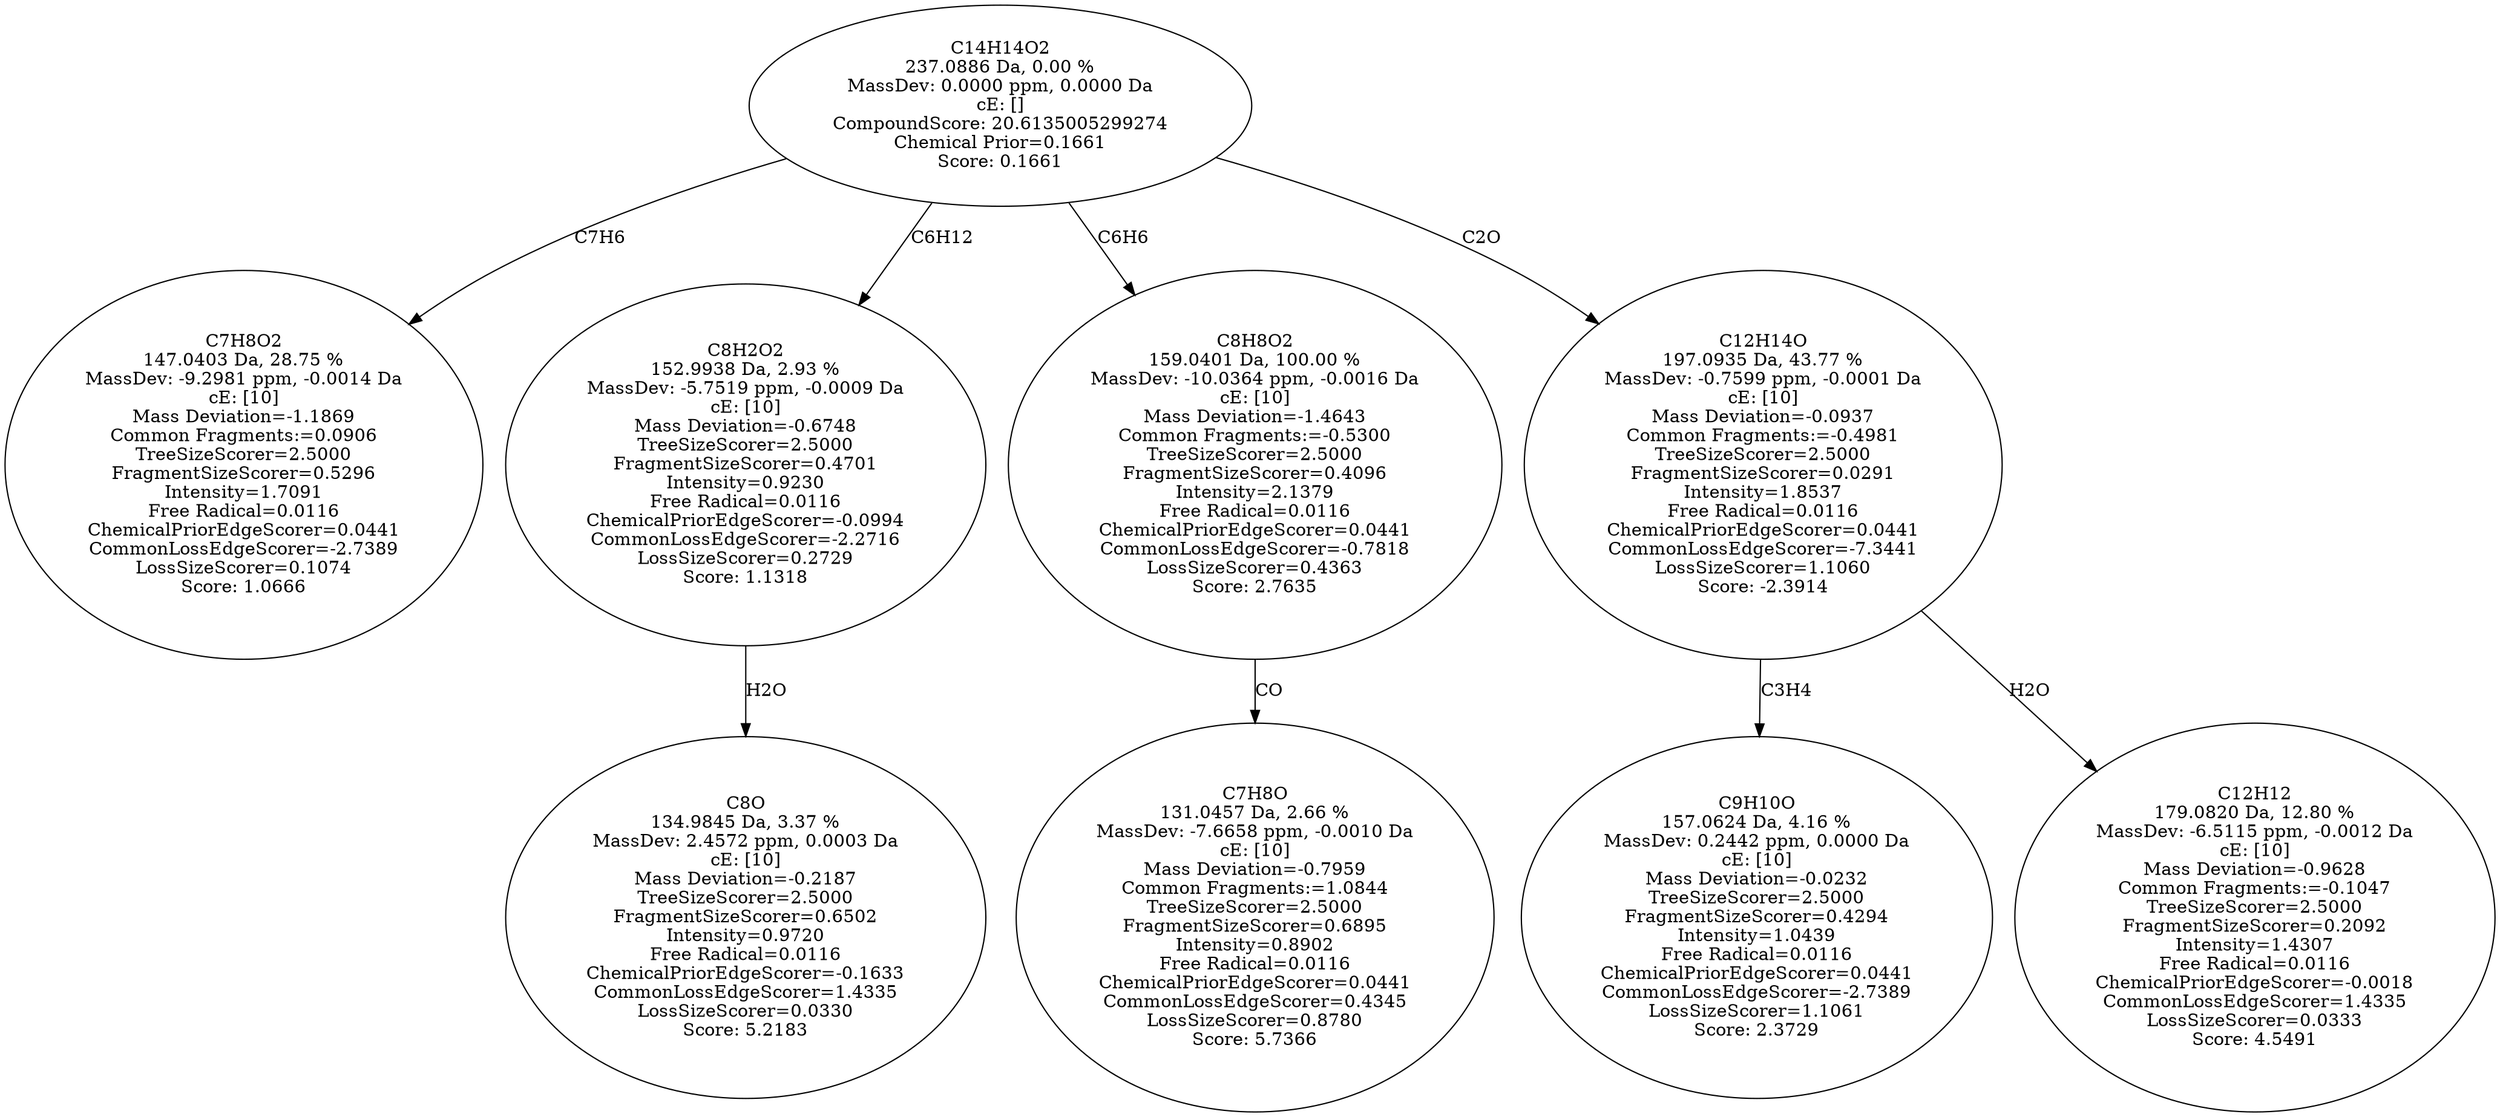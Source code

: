 strict digraph {
v1 [label="C7H8O2\n147.0403 Da, 28.75 %\nMassDev: -9.2981 ppm, -0.0014 Da\ncE: [10]\nMass Deviation=-1.1869\nCommon Fragments:=0.0906\nTreeSizeScorer=2.5000\nFragmentSizeScorer=0.5296\nIntensity=1.7091\nFree Radical=0.0116\nChemicalPriorEdgeScorer=0.0441\nCommonLossEdgeScorer=-2.7389\nLossSizeScorer=0.1074\nScore: 1.0666"];
v2 [label="C8O\n134.9845 Da, 3.37 %\nMassDev: 2.4572 ppm, 0.0003 Da\ncE: [10]\nMass Deviation=-0.2187\nTreeSizeScorer=2.5000\nFragmentSizeScorer=0.6502\nIntensity=0.9720\nFree Radical=0.0116\nChemicalPriorEdgeScorer=-0.1633\nCommonLossEdgeScorer=1.4335\nLossSizeScorer=0.0330\nScore: 5.2183"];
v3 [label="C8H2O2\n152.9938 Da, 2.93 %\nMassDev: -5.7519 ppm, -0.0009 Da\ncE: [10]\nMass Deviation=-0.6748\nTreeSizeScorer=2.5000\nFragmentSizeScorer=0.4701\nIntensity=0.9230\nFree Radical=0.0116\nChemicalPriorEdgeScorer=-0.0994\nCommonLossEdgeScorer=-2.2716\nLossSizeScorer=0.2729\nScore: 1.1318"];
v4 [label="C7H8O\n131.0457 Da, 2.66 %\nMassDev: -7.6658 ppm, -0.0010 Da\ncE: [10]\nMass Deviation=-0.7959\nCommon Fragments:=1.0844\nTreeSizeScorer=2.5000\nFragmentSizeScorer=0.6895\nIntensity=0.8902\nFree Radical=0.0116\nChemicalPriorEdgeScorer=0.0441\nCommonLossEdgeScorer=0.4345\nLossSizeScorer=0.8780\nScore: 5.7366"];
v5 [label="C8H8O2\n159.0401 Da, 100.00 %\nMassDev: -10.0364 ppm, -0.0016 Da\ncE: [10]\nMass Deviation=-1.4643\nCommon Fragments:=-0.5300\nTreeSizeScorer=2.5000\nFragmentSizeScorer=0.4096\nIntensity=2.1379\nFree Radical=0.0116\nChemicalPriorEdgeScorer=0.0441\nCommonLossEdgeScorer=-0.7818\nLossSizeScorer=0.4363\nScore: 2.7635"];
v6 [label="C9H10O\n157.0624 Da, 4.16 %\nMassDev: 0.2442 ppm, 0.0000 Da\ncE: [10]\nMass Deviation=-0.0232\nTreeSizeScorer=2.5000\nFragmentSizeScorer=0.4294\nIntensity=1.0439\nFree Radical=0.0116\nChemicalPriorEdgeScorer=0.0441\nCommonLossEdgeScorer=-2.7389\nLossSizeScorer=1.1061\nScore: 2.3729"];
v7 [label="C12H12\n179.0820 Da, 12.80 %\nMassDev: -6.5115 ppm, -0.0012 Da\ncE: [10]\nMass Deviation=-0.9628\nCommon Fragments:=-0.1047\nTreeSizeScorer=2.5000\nFragmentSizeScorer=0.2092\nIntensity=1.4307\nFree Radical=0.0116\nChemicalPriorEdgeScorer=-0.0018\nCommonLossEdgeScorer=1.4335\nLossSizeScorer=0.0333\nScore: 4.5491"];
v8 [label="C12H14O\n197.0935 Da, 43.77 %\nMassDev: -0.7599 ppm, -0.0001 Da\ncE: [10]\nMass Deviation=-0.0937\nCommon Fragments:=-0.4981\nTreeSizeScorer=2.5000\nFragmentSizeScorer=0.0291\nIntensity=1.8537\nFree Radical=0.0116\nChemicalPriorEdgeScorer=0.0441\nCommonLossEdgeScorer=-7.3441\nLossSizeScorer=1.1060\nScore: -2.3914"];
v9 [label="C14H14O2\n237.0886 Da, 0.00 %\nMassDev: 0.0000 ppm, 0.0000 Da\ncE: []\nCompoundScore: 20.6135005299274\nChemical Prior=0.1661\nScore: 0.1661"];
v9 -> v1 [label="C7H6"];
v3 -> v2 [label="H2O"];
v9 -> v3 [label="C6H12"];
v5 -> v4 [label="CO"];
v9 -> v5 [label="C6H6"];
v8 -> v6 [label="C3H4"];
v8 -> v7 [label="H2O"];
v9 -> v8 [label="C2O"];
}